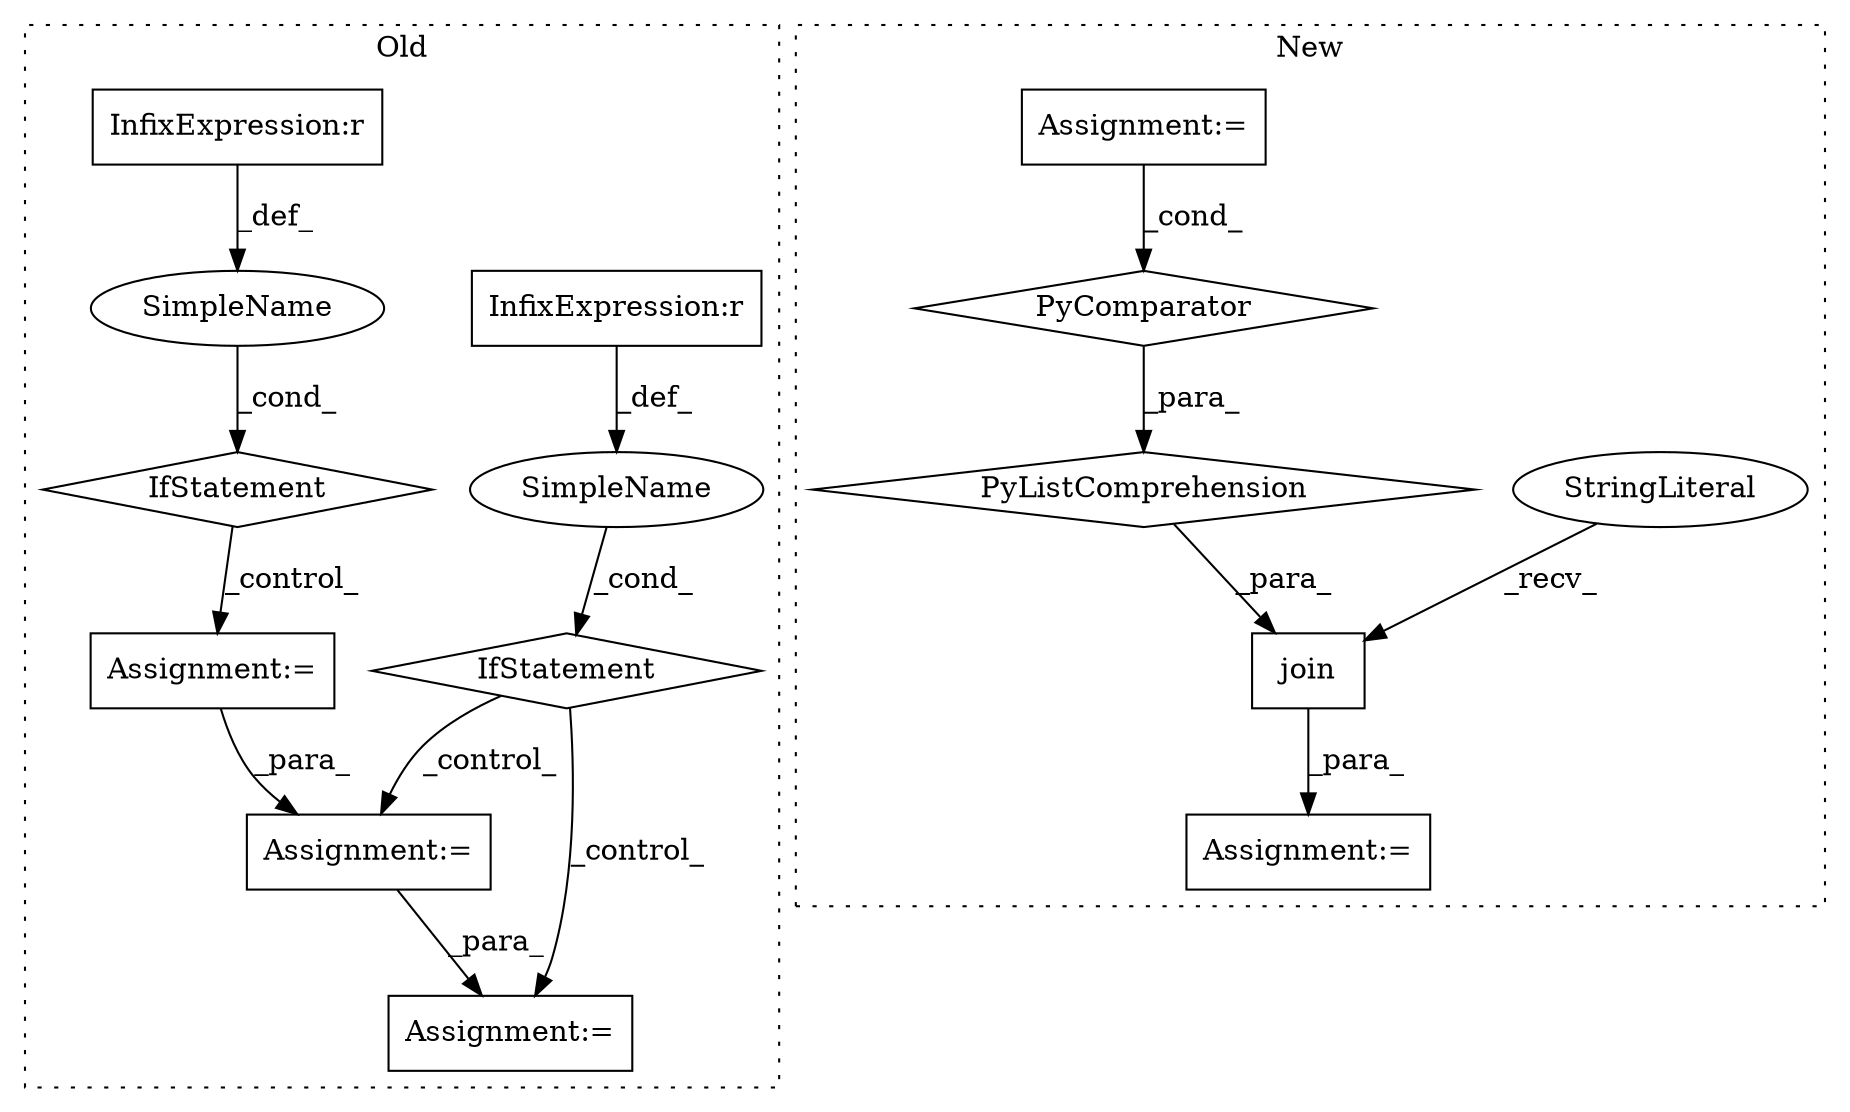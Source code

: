 digraph G {
subgraph cluster0 {
1 [label="IfStatement" a="25" s="1792,1824" l="4,2" shape="diamond"];
8 [label="Assignment:=" a="7" s="1838" l="2" shape="box"];
9 [label="SimpleName" a="42" s="" l="" shape="ellipse"];
10 [label="Assignment:=" a="7" s="1752" l="2" shape="box"];
11 [label="IfStatement" a="25" s="1708,1738" l="4,2" shape="diamond"];
12 [label="SimpleName" a="42" s="" l="" shape="ellipse"];
13 [label="InfixExpression:r" a="27" s="1816" l="4" shape="box"];
14 [label="InfixExpression:r" a="27" s="1730" l="4" shape="box"];
15 [label="Assignment:=" a="7" s="1880" l="2" shape="box"];
label = "Old";
style="dotted";
}
subgraph cluster1 {
2 [label="join" a="32" s="1846,1969" l="16,-5" shape="box"];
3 [label="StringLiteral" a="45" s="1842" l="3" shape="ellipse"];
4 [label="Assignment:=" a="7" s="1735" l="1" shape="box"];
5 [label="PyComparator" a="113" s="1931" l="30" shape="diamond"];
6 [label="Assignment:=" a="7" s="1841" l="1" shape="box"];
7 [label="PyListComprehension" a="109" s="1862" l="107" shape="diamond"];
label = "New";
style="dotted";
}
1 -> 15 [label="_control_"];
1 -> 8 [label="_control_"];
2 -> 6 [label="_para_"];
3 -> 2 [label="_recv_"];
4 -> 5 [label="_cond_"];
5 -> 7 [label="_para_"];
7 -> 2 [label="_para_"];
8 -> 15 [label="_para_"];
9 -> 1 [label="_cond_"];
10 -> 8 [label="_para_"];
11 -> 10 [label="_control_"];
12 -> 11 [label="_cond_"];
13 -> 9 [label="_def_"];
14 -> 12 [label="_def_"];
}